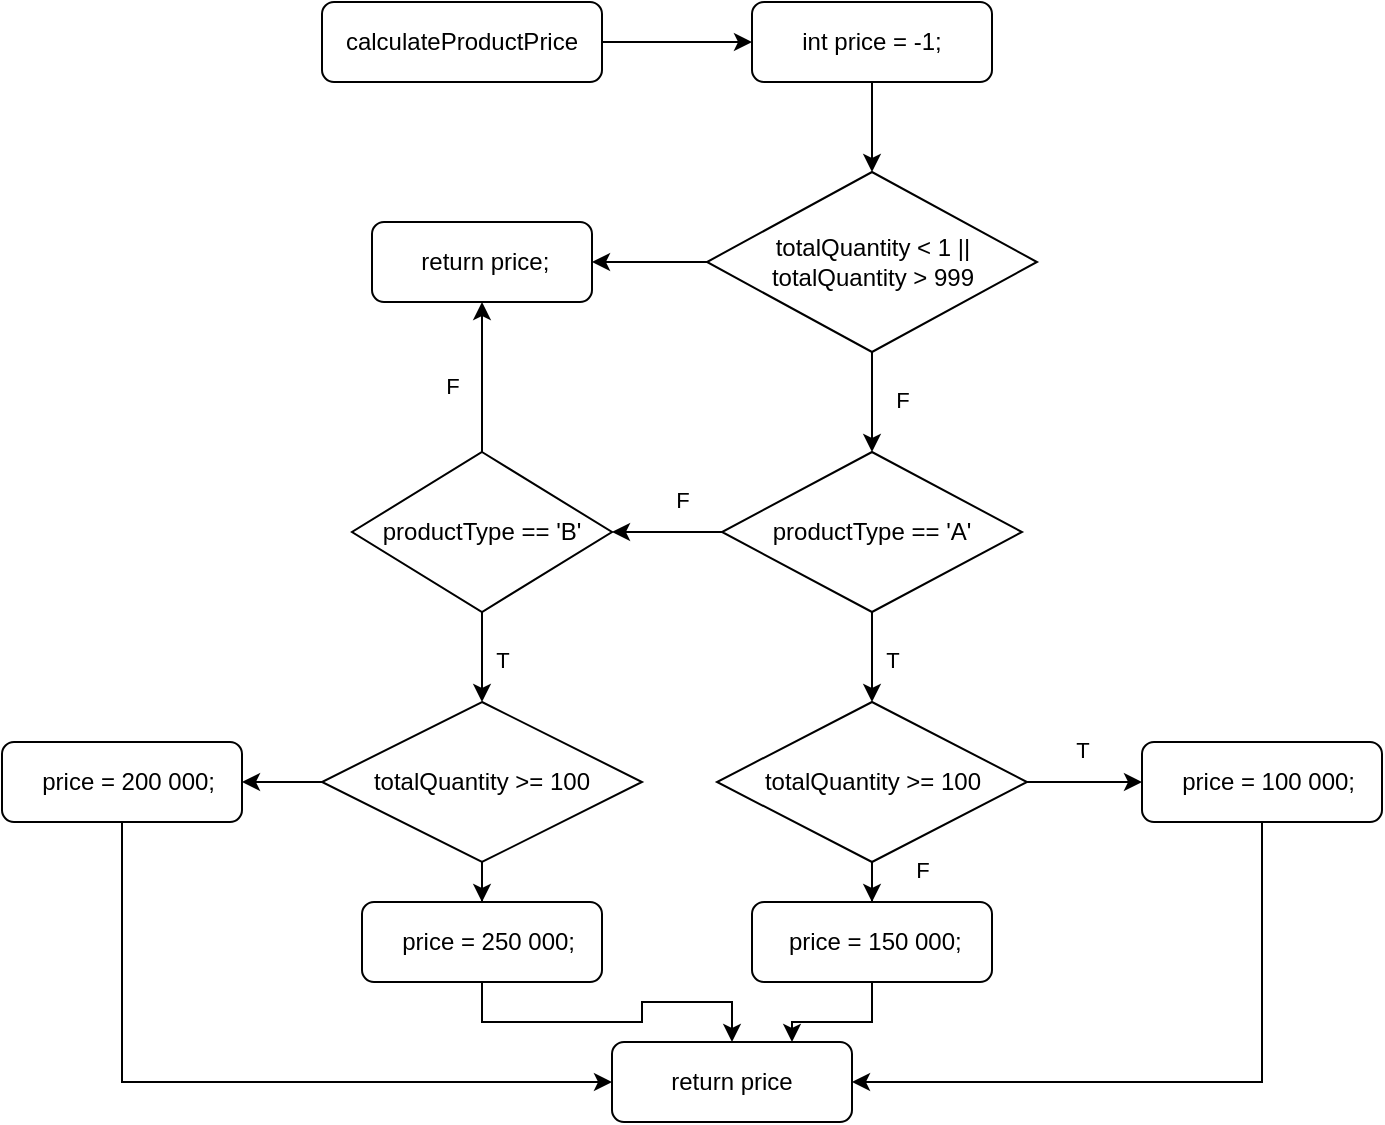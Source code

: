 <mxfile version="24.0.7" type="github">
  <diagram name="Page-1" id="74e2e168-ea6b-b213-b513-2b3c1d86103e">
    <mxGraphModel dx="1105" dy="567" grid="1" gridSize="10" guides="1" tooltips="1" connect="1" arrows="1" fold="1" page="1" pageScale="1" pageWidth="1100" pageHeight="850" background="none" math="0" shadow="0">
      <root>
        <mxCell id="0" />
        <mxCell id="1" parent="0" />
        <mxCell id="Ynw2rJBG8OVcBTxgJZL0-18" style="edgeStyle=orthogonalEdgeStyle;rounded=0;orthogonalLoop=1;jettySize=auto;html=1;exitX=1;exitY=0.5;exitDx=0;exitDy=0;" edge="1" parent="1" source="Ynw2rJBG8OVcBTxgJZL0-1" target="Ynw2rJBG8OVcBTxgJZL0-2">
          <mxGeometry relative="1" as="geometry" />
        </mxCell>
        <mxCell id="Ynw2rJBG8OVcBTxgJZL0-1" value="calculateProductPrice" style="rounded=1;whiteSpace=wrap;html=1;" vertex="1" parent="1">
          <mxGeometry x="292" y="120" width="140" height="40" as="geometry" />
        </mxCell>
        <mxCell id="Ynw2rJBG8OVcBTxgJZL0-19" style="edgeStyle=orthogonalEdgeStyle;rounded=0;orthogonalLoop=1;jettySize=auto;html=1;exitX=0.5;exitY=1;exitDx=0;exitDy=0;" edge="1" parent="1" source="Ynw2rJBG8OVcBTxgJZL0-2" target="Ynw2rJBG8OVcBTxgJZL0-3">
          <mxGeometry relative="1" as="geometry" />
        </mxCell>
        <mxCell id="Ynw2rJBG8OVcBTxgJZL0-2" value="int price = -1;" style="rounded=1;whiteSpace=wrap;html=1;" vertex="1" parent="1">
          <mxGeometry x="507" y="120" width="120" height="40" as="geometry" />
        </mxCell>
        <mxCell id="Ynw2rJBG8OVcBTxgJZL0-23" style="edgeStyle=orthogonalEdgeStyle;rounded=0;orthogonalLoop=1;jettySize=auto;html=1;exitX=0.5;exitY=1;exitDx=0;exitDy=0;entryX=0.5;entryY=0;entryDx=0;entryDy=0;" edge="1" parent="1" source="Ynw2rJBG8OVcBTxgJZL0-3" target="Ynw2rJBG8OVcBTxgJZL0-6">
          <mxGeometry relative="1" as="geometry" />
        </mxCell>
        <mxCell id="Ynw2rJBG8OVcBTxgJZL0-62" style="edgeStyle=orthogonalEdgeStyle;rounded=0;orthogonalLoop=1;jettySize=auto;html=1;exitX=0;exitY=0.5;exitDx=0;exitDy=0;entryX=1;entryY=0.5;entryDx=0;entryDy=0;" edge="1" parent="1" source="Ynw2rJBG8OVcBTxgJZL0-3" target="Ynw2rJBG8OVcBTxgJZL0-4">
          <mxGeometry relative="1" as="geometry" />
        </mxCell>
        <mxCell id="Ynw2rJBG8OVcBTxgJZL0-3" value="totalQuantity &amp;lt; 1 || totalQuantity &amp;gt; 999" style="rhombus;whiteSpace=wrap;html=1;" vertex="1" parent="1">
          <mxGeometry x="484.5" y="205" width="165" height="90" as="geometry" />
        </mxCell>
        <mxCell id="Ynw2rJBG8OVcBTxgJZL0-4" value="&amp;nbsp;return price;" style="rounded=1;whiteSpace=wrap;html=1;" vertex="1" parent="1">
          <mxGeometry x="317" y="230" width="110" height="40" as="geometry" />
        </mxCell>
        <mxCell id="Ynw2rJBG8OVcBTxgJZL0-24" style="edgeStyle=orthogonalEdgeStyle;rounded=0;orthogonalLoop=1;jettySize=auto;html=1;exitX=0.5;exitY=1;exitDx=0;exitDy=0;" edge="1" parent="1" source="Ynw2rJBG8OVcBTxgJZL0-6" target="Ynw2rJBG8OVcBTxgJZL0-7">
          <mxGeometry relative="1" as="geometry" />
        </mxCell>
        <mxCell id="Ynw2rJBG8OVcBTxgJZL0-29" style="edgeStyle=orthogonalEdgeStyle;rounded=0;orthogonalLoop=1;jettySize=auto;html=1;exitX=0;exitY=0.5;exitDx=0;exitDy=0;entryX=1;entryY=0.5;entryDx=0;entryDy=0;" edge="1" parent="1" source="Ynw2rJBG8OVcBTxgJZL0-6" target="Ynw2rJBG8OVcBTxgJZL0-10">
          <mxGeometry relative="1" as="geometry" />
        </mxCell>
        <mxCell id="Ynw2rJBG8OVcBTxgJZL0-6" value="productType == &#39;A&#39;" style="rhombus;whiteSpace=wrap;html=1;" vertex="1" parent="1">
          <mxGeometry x="492" y="345" width="150" height="80" as="geometry" />
        </mxCell>
        <mxCell id="Ynw2rJBG8OVcBTxgJZL0-26" style="edgeStyle=orthogonalEdgeStyle;rounded=0;orthogonalLoop=1;jettySize=auto;html=1;exitX=1;exitY=0.5;exitDx=0;exitDy=0;entryX=0;entryY=0.5;entryDx=0;entryDy=0;" edge="1" parent="1" source="Ynw2rJBG8OVcBTxgJZL0-7" target="Ynw2rJBG8OVcBTxgJZL0-9">
          <mxGeometry relative="1" as="geometry" />
        </mxCell>
        <mxCell id="Ynw2rJBG8OVcBTxgJZL0-27" style="edgeStyle=orthogonalEdgeStyle;rounded=0;orthogonalLoop=1;jettySize=auto;html=1;exitX=0.5;exitY=1;exitDx=0;exitDy=0;" edge="1" parent="1" source="Ynw2rJBG8OVcBTxgJZL0-7" target="Ynw2rJBG8OVcBTxgJZL0-8">
          <mxGeometry relative="1" as="geometry" />
        </mxCell>
        <mxCell id="Ynw2rJBG8OVcBTxgJZL0-7" value="totalQuantity &amp;gt;= 100" style="rhombus;whiteSpace=wrap;html=1;" vertex="1" parent="1">
          <mxGeometry x="489.5" y="470" width="155" height="80" as="geometry" />
        </mxCell>
        <mxCell id="Ynw2rJBG8OVcBTxgJZL0-39" style="edgeStyle=orthogonalEdgeStyle;rounded=0;orthogonalLoop=1;jettySize=auto;html=1;exitX=0.5;exitY=1;exitDx=0;exitDy=0;entryX=0.75;entryY=0;entryDx=0;entryDy=0;" edge="1" parent="1" source="Ynw2rJBG8OVcBTxgJZL0-8" target="Ynw2rJBG8OVcBTxgJZL0-33">
          <mxGeometry relative="1" as="geometry" />
        </mxCell>
        <mxCell id="Ynw2rJBG8OVcBTxgJZL0-8" value="&amp;nbsp;price = 150 000;" style="rounded=1;whiteSpace=wrap;html=1;" vertex="1" parent="1">
          <mxGeometry x="507" y="570" width="120" height="40" as="geometry" />
        </mxCell>
        <mxCell id="Ynw2rJBG8OVcBTxgJZL0-41" style="edgeStyle=orthogonalEdgeStyle;rounded=0;orthogonalLoop=1;jettySize=auto;html=1;exitX=0.5;exitY=1;exitDx=0;exitDy=0;entryX=1;entryY=0.5;entryDx=0;entryDy=0;" edge="1" parent="1" source="Ynw2rJBG8OVcBTxgJZL0-9" target="Ynw2rJBG8OVcBTxgJZL0-33">
          <mxGeometry relative="1" as="geometry" />
        </mxCell>
        <mxCell id="Ynw2rJBG8OVcBTxgJZL0-9" value="&amp;nbsp; price = 100 000;" style="rounded=1;whiteSpace=wrap;html=1;" vertex="1" parent="1">
          <mxGeometry x="702" y="490" width="120" height="40" as="geometry" />
        </mxCell>
        <mxCell id="Ynw2rJBG8OVcBTxgJZL0-30" style="edgeStyle=orthogonalEdgeStyle;rounded=0;orthogonalLoop=1;jettySize=auto;html=1;exitX=0.5;exitY=1;exitDx=0;exitDy=0;entryX=0.5;entryY=0;entryDx=0;entryDy=0;" edge="1" parent="1" source="Ynw2rJBG8OVcBTxgJZL0-10" target="Ynw2rJBG8OVcBTxgJZL0-13">
          <mxGeometry relative="1" as="geometry" />
        </mxCell>
        <mxCell id="Ynw2rJBG8OVcBTxgJZL0-64" style="edgeStyle=orthogonalEdgeStyle;rounded=0;orthogonalLoop=1;jettySize=auto;html=1;exitX=0.5;exitY=0;exitDx=0;exitDy=0;entryX=0.5;entryY=1;entryDx=0;entryDy=0;" edge="1" parent="1" source="Ynw2rJBG8OVcBTxgJZL0-10" target="Ynw2rJBG8OVcBTxgJZL0-4">
          <mxGeometry relative="1" as="geometry" />
        </mxCell>
        <mxCell id="Ynw2rJBG8OVcBTxgJZL0-10" value="productType == &#39;B&#39;" style="rhombus;whiteSpace=wrap;html=1;" vertex="1" parent="1">
          <mxGeometry x="307" y="345" width="130" height="80" as="geometry" />
        </mxCell>
        <mxCell id="Ynw2rJBG8OVcBTxgJZL0-31" style="edgeStyle=orthogonalEdgeStyle;rounded=0;orthogonalLoop=1;jettySize=auto;html=1;exitX=0;exitY=0.5;exitDx=0;exitDy=0;entryX=1;entryY=0.5;entryDx=0;entryDy=0;" edge="1" parent="1" source="Ynw2rJBG8OVcBTxgJZL0-13" target="Ynw2rJBG8OVcBTxgJZL0-16">
          <mxGeometry relative="1" as="geometry" />
        </mxCell>
        <mxCell id="Ynw2rJBG8OVcBTxgJZL0-32" style="edgeStyle=orthogonalEdgeStyle;rounded=0;orthogonalLoop=1;jettySize=auto;html=1;exitX=0.5;exitY=1;exitDx=0;exitDy=0;" edge="1" parent="1" source="Ynw2rJBG8OVcBTxgJZL0-13" target="Ynw2rJBG8OVcBTxgJZL0-15">
          <mxGeometry relative="1" as="geometry" />
        </mxCell>
        <mxCell id="Ynw2rJBG8OVcBTxgJZL0-13" value="totalQuantity &amp;gt;= 100" style="rhombus;whiteSpace=wrap;html=1;" vertex="1" parent="1">
          <mxGeometry x="292" y="470" width="160" height="80" as="geometry" />
        </mxCell>
        <mxCell id="Ynw2rJBG8OVcBTxgJZL0-38" style="edgeStyle=orthogonalEdgeStyle;rounded=0;orthogonalLoop=1;jettySize=auto;html=1;exitX=0.5;exitY=1;exitDx=0;exitDy=0;entryX=0.5;entryY=0;entryDx=0;entryDy=0;" edge="1" parent="1" source="Ynw2rJBG8OVcBTxgJZL0-15" target="Ynw2rJBG8OVcBTxgJZL0-33">
          <mxGeometry relative="1" as="geometry" />
        </mxCell>
        <mxCell id="Ynw2rJBG8OVcBTxgJZL0-15" value="&amp;nbsp; price = 250 000;" style="rounded=1;whiteSpace=wrap;html=1;" vertex="1" parent="1">
          <mxGeometry x="312" y="570" width="120" height="40" as="geometry" />
        </mxCell>
        <mxCell id="Ynw2rJBG8OVcBTxgJZL0-37" style="edgeStyle=orthogonalEdgeStyle;rounded=0;orthogonalLoop=1;jettySize=auto;html=1;exitX=0.5;exitY=1;exitDx=0;exitDy=0;entryX=0;entryY=0.5;entryDx=0;entryDy=0;" edge="1" parent="1" source="Ynw2rJBG8OVcBTxgJZL0-16" target="Ynw2rJBG8OVcBTxgJZL0-33">
          <mxGeometry relative="1" as="geometry" />
        </mxCell>
        <mxCell id="Ynw2rJBG8OVcBTxgJZL0-16" value="&amp;nbsp; price = 200 000;" style="rounded=1;whiteSpace=wrap;html=1;" vertex="1" parent="1">
          <mxGeometry x="132" y="490" width="120" height="40" as="geometry" />
        </mxCell>
        <mxCell id="Ynw2rJBG8OVcBTxgJZL0-33" value="return price" style="rounded=1;whiteSpace=wrap;html=1;" vertex="1" parent="1">
          <mxGeometry x="437" y="640" width="120" height="40" as="geometry" />
        </mxCell>
        <mxCell id="Ynw2rJBG8OVcBTxgJZL0-51" value="&lt;span style=&quot;font-weight: normal;&quot;&gt;&lt;font style=&quot;font-size: 11px;&quot;&gt;T&lt;/font&gt;&lt;/span&gt;" style="text;strokeColor=none;fillColor=none;html=1;fontSize=24;fontStyle=1;verticalAlign=middle;align=center;" vertex="1" parent="1">
          <mxGeometry x="527" y="425" width="100" height="40" as="geometry" />
        </mxCell>
        <mxCell id="Ynw2rJBG8OVcBTxgJZL0-52" value="&lt;span style=&quot;font-weight: normal;&quot;&gt;&lt;font style=&quot;font-size: 11px;&quot;&gt;F&lt;/font&gt;&lt;/span&gt;" style="text;strokeColor=none;fillColor=none;html=1;fontSize=24;fontStyle=1;verticalAlign=middle;align=center;" vertex="1" parent="1">
          <mxGeometry x="532" y="295" width="100" height="40" as="geometry" />
        </mxCell>
        <mxCell id="Ynw2rJBG8OVcBTxgJZL0-53" value="&lt;span style=&quot;font-weight: normal;&quot;&gt;&lt;font style=&quot;font-size: 11px;&quot;&gt;F&lt;/font&gt;&lt;/span&gt;" style="text;strokeColor=none;fillColor=none;html=1;fontSize=24;fontStyle=1;verticalAlign=middle;align=center;" vertex="1" parent="1">
          <mxGeometry x="422" y="345" width="100" height="40" as="geometry" />
        </mxCell>
        <mxCell id="Ynw2rJBG8OVcBTxgJZL0-54" value="&lt;span style=&quot;font-weight: normal;&quot;&gt;&lt;font style=&quot;font-size: 11px;&quot;&gt;T&lt;/font&gt;&lt;/span&gt;" style="text;strokeColor=none;fillColor=none;html=1;fontSize=24;fontStyle=1;verticalAlign=middle;align=center;" vertex="1" parent="1">
          <mxGeometry x="622" y="470" width="100" height="40" as="geometry" />
        </mxCell>
        <mxCell id="Ynw2rJBG8OVcBTxgJZL0-55" value="&lt;span style=&quot;font-weight: normal;&quot;&gt;&lt;font style=&quot;font-size: 11px;&quot;&gt;F&lt;/font&gt;&lt;/span&gt;" style="text;strokeColor=none;fillColor=none;html=1;fontSize=24;fontStyle=1;verticalAlign=middle;align=center;" vertex="1" parent="1">
          <mxGeometry x="542" y="530" width="100" height="40" as="geometry" />
        </mxCell>
        <mxCell id="Ynw2rJBG8OVcBTxgJZL0-56" value="&lt;span style=&quot;font-weight: normal;&quot;&gt;&lt;font style=&quot;font-size: 11px;&quot;&gt;T&lt;/font&gt;&lt;/span&gt;" style="text;strokeColor=none;fillColor=none;html=1;fontSize=24;fontStyle=1;verticalAlign=middle;align=center;" vertex="1" parent="1">
          <mxGeometry x="332" y="425" width="100" height="40" as="geometry" />
        </mxCell>
        <mxCell id="Ynw2rJBG8OVcBTxgJZL0-65" value="&lt;span style=&quot;font-weight: normal;&quot;&gt;&lt;font style=&quot;font-size: 11px;&quot;&gt;F&lt;/font&gt;&lt;/span&gt;" style="text;strokeColor=none;fillColor=none;html=1;fontSize=24;fontStyle=1;verticalAlign=middle;align=center;" vertex="1" parent="1">
          <mxGeometry x="342" y="295" width="30" height="25" as="geometry" />
        </mxCell>
      </root>
    </mxGraphModel>
  </diagram>
</mxfile>
